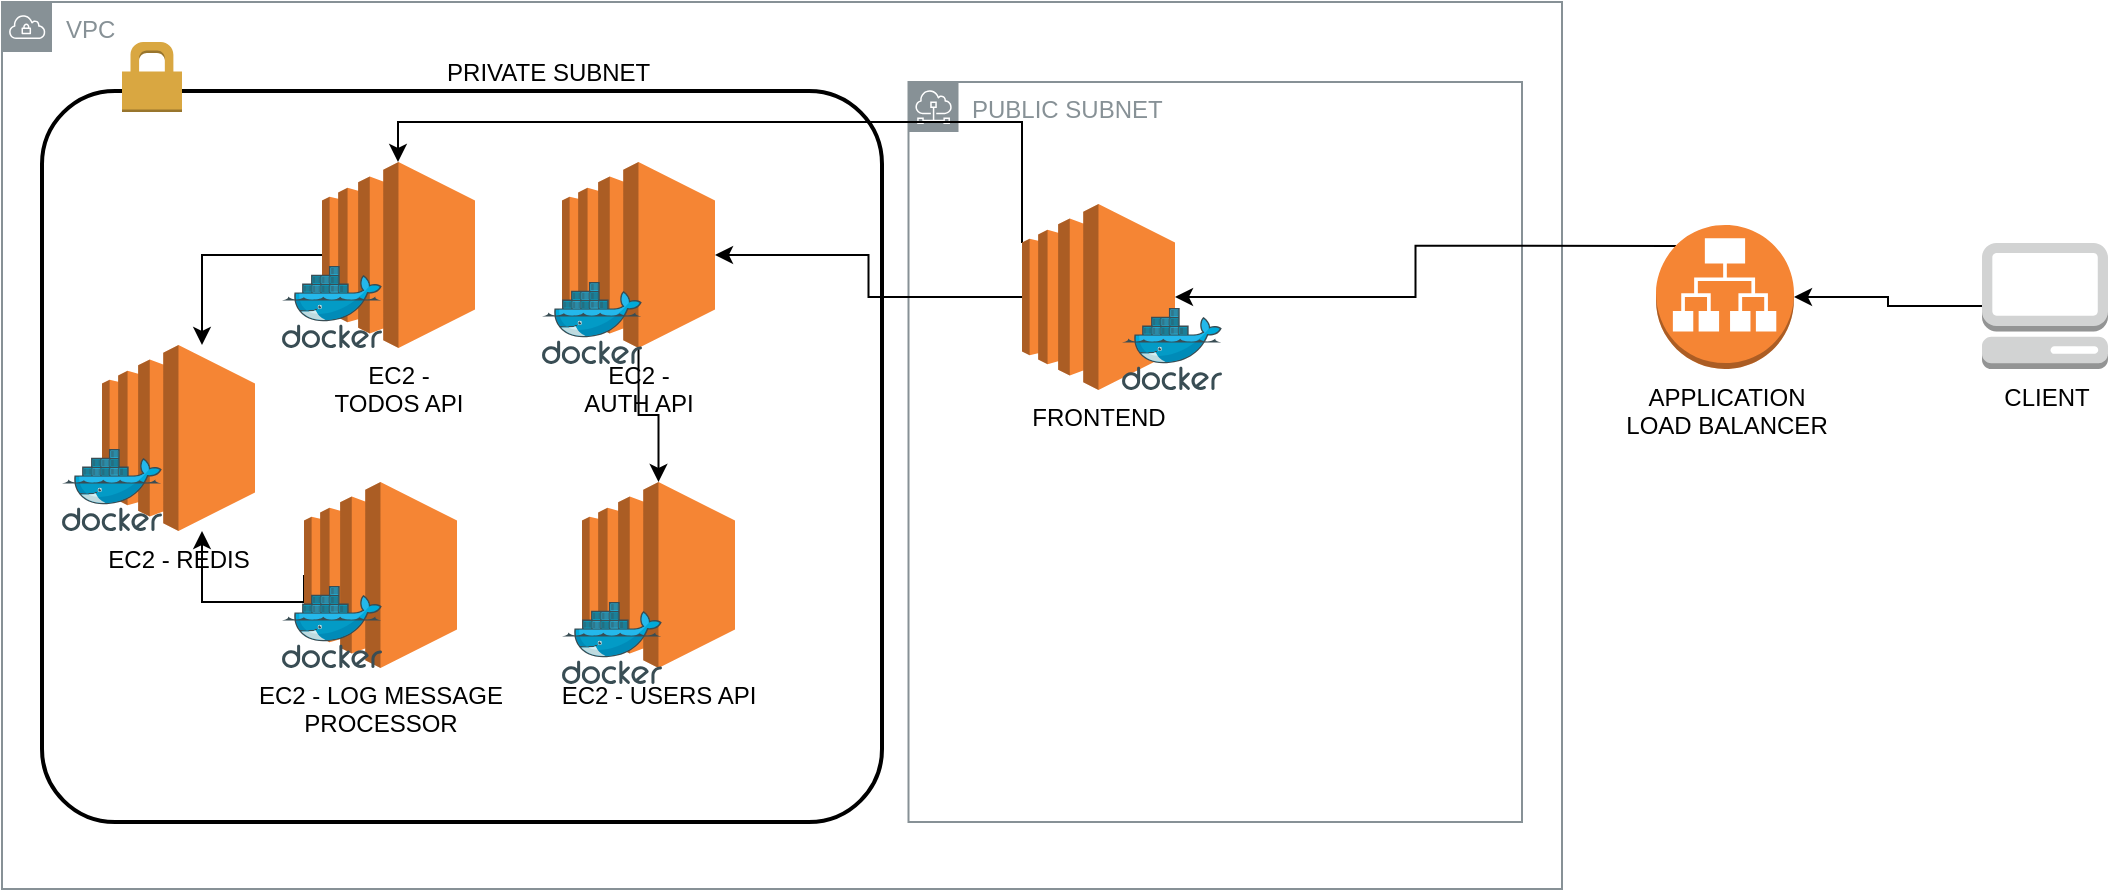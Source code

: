 <mxfile version="22.0.8" type="github">
  <diagram name="Página-1" id="AftUQH_up_cjFDJQuSMF">
    <mxGraphModel dx="1310" dy="1907" grid="1" gridSize="10" guides="1" tooltips="1" connect="1" arrows="1" fold="1" page="1" pageScale="1" pageWidth="827" pageHeight="1169" math="0" shadow="0">
      <root>
        <mxCell id="0" />
        <mxCell id="1" parent="0" />
        <mxCell id="OqMOeJEcPIehA_jsQs9D-3" value="VPC" style="sketch=0;outlineConnect=0;gradientColor=none;html=1;whiteSpace=wrap;fontSize=12;fontStyle=0;shape=mxgraph.aws4.group;grIcon=mxgraph.aws4.group_vpc;strokeColor=#879196;fillColor=none;verticalAlign=top;align=left;spacingLeft=30;fontColor=#879196;dashed=0;" vertex="1" parent="1">
          <mxGeometry y="-40" width="780" height="443.5" as="geometry" />
        </mxCell>
        <mxCell id="OqMOeJEcPIehA_jsQs9D-11" value="                          PRIVATE SUBNET" style="rounded=1;arcSize=10;dashed=0;fillColor=none;gradientColor=none;strokeWidth=2;labelPosition=center;verticalLabelPosition=top;align=center;verticalAlign=bottom;" vertex="1" parent="1">
          <mxGeometry x="20" y="4.5" width="420" height="365.5" as="geometry" />
        </mxCell>
        <mxCell id="OqMOeJEcPIehA_jsQs9D-10" value="PUBLIC SUBNET&lt;br&gt;" style="sketch=0;outlineConnect=0;gradientColor=none;html=1;whiteSpace=wrap;fontSize=12;fontStyle=0;shape=mxgraph.aws4.group;grIcon=mxgraph.aws4.group_subnet;strokeColor=#879196;fillColor=none;verticalAlign=top;align=left;spacingLeft=30;fontColor=#879196;dashed=0;" vertex="1" parent="1">
          <mxGeometry x="453.25" width="306.75" height="370" as="geometry" />
        </mxCell>
        <mxCell id="OqMOeJEcPIehA_jsQs9D-29" style="edgeStyle=orthogonalEdgeStyle;rounded=0;orthogonalLoop=1;jettySize=auto;html=1;exitX=0;exitY=0.5;exitDx=0;exitDy=0;exitPerimeter=0;" edge="1" parent="1" source="OqMOeJEcPIehA_jsQs9D-1" target="OqMOeJEcPIehA_jsQs9D-27">
          <mxGeometry relative="1" as="geometry">
            <Array as="points">
              <mxPoint x="100" y="87" />
            </Array>
          </mxGeometry>
        </mxCell>
        <mxCell id="OqMOeJEcPIehA_jsQs9D-1" value="EC2 -&lt;br&gt;TODOS API" style="outlineConnect=0;dashed=0;verticalLabelPosition=bottom;verticalAlign=top;align=center;html=1;shape=mxgraph.aws3.ec2;fillColor=#F58534;gradientColor=none;" vertex="1" parent="1">
          <mxGeometry x="160" y="40" width="76.5" height="93" as="geometry" />
        </mxCell>
        <mxCell id="OqMOeJEcPIehA_jsQs9D-22" style="edgeStyle=orthogonalEdgeStyle;rounded=0;orthogonalLoop=1;jettySize=auto;html=1;exitX=0;exitY=0.5;exitDx=0;exitDy=0;exitPerimeter=0;" edge="1" parent="1" source="OqMOeJEcPIehA_jsQs9D-2" target="OqMOeJEcPIehA_jsQs9D-6">
          <mxGeometry relative="1" as="geometry">
            <Array as="points" />
          </mxGeometry>
        </mxCell>
        <mxCell id="OqMOeJEcPIehA_jsQs9D-23" style="edgeStyle=orthogonalEdgeStyle;rounded=0;orthogonalLoop=1;jettySize=auto;html=1;exitX=0;exitY=0.21;exitDx=0;exitDy=0;exitPerimeter=0;" edge="1" parent="1" source="OqMOeJEcPIehA_jsQs9D-2" target="OqMOeJEcPIehA_jsQs9D-1">
          <mxGeometry relative="1" as="geometry">
            <Array as="points">
              <mxPoint x="510" y="20" />
              <mxPoint x="198" y="20" />
            </Array>
          </mxGeometry>
        </mxCell>
        <mxCell id="OqMOeJEcPIehA_jsQs9D-2" value="FRONTEND" style="outlineConnect=0;dashed=0;verticalLabelPosition=bottom;verticalAlign=top;align=center;html=1;shape=mxgraph.aws3.ec2;fillColor=#F58534;gradientColor=none;" vertex="1" parent="1">
          <mxGeometry x="510" y="61" width="76.5" height="93" as="geometry" />
        </mxCell>
        <mxCell id="OqMOeJEcPIehA_jsQs9D-31" style="edgeStyle=orthogonalEdgeStyle;rounded=0;orthogonalLoop=1;jettySize=auto;html=1;exitX=0;exitY=0.5;exitDx=0;exitDy=0;exitPerimeter=0;" edge="1" parent="1" source="OqMOeJEcPIehA_jsQs9D-4" target="OqMOeJEcPIehA_jsQs9D-27">
          <mxGeometry relative="1" as="geometry">
            <Array as="points">
              <mxPoint x="151" y="260" />
              <mxPoint x="100" y="260" />
              <mxPoint x="100" y="180" />
            </Array>
          </mxGeometry>
        </mxCell>
        <mxCell id="OqMOeJEcPIehA_jsQs9D-4" value="EC2 - LOG MESSAGE&lt;br&gt;PROCESSOR" style="outlineConnect=0;dashed=0;verticalLabelPosition=bottom;verticalAlign=top;align=center;html=1;shape=mxgraph.aws3.ec2;fillColor=#F58534;gradientColor=none;" vertex="1" parent="1">
          <mxGeometry x="151" y="200" width="76.5" height="93" as="geometry" />
        </mxCell>
        <mxCell id="OqMOeJEcPIehA_jsQs9D-5" value="EC2 - USERS API" style="outlineConnect=0;dashed=0;verticalLabelPosition=bottom;verticalAlign=top;align=center;html=1;shape=mxgraph.aws3.ec2;fillColor=#F58534;gradientColor=none;" vertex="1" parent="1">
          <mxGeometry x="290" y="200" width="76.5" height="93" as="geometry" />
        </mxCell>
        <mxCell id="OqMOeJEcPIehA_jsQs9D-24" style="edgeStyle=orthogonalEdgeStyle;rounded=0;orthogonalLoop=1;jettySize=auto;html=1;exitX=0.5;exitY=1;exitDx=0;exitDy=0;exitPerimeter=0;" edge="1" parent="1" source="OqMOeJEcPIehA_jsQs9D-6" target="OqMOeJEcPIehA_jsQs9D-5">
          <mxGeometry relative="1" as="geometry" />
        </mxCell>
        <mxCell id="OqMOeJEcPIehA_jsQs9D-6" value="EC2 -&lt;br&gt;AUTH API" style="outlineConnect=0;dashed=0;verticalLabelPosition=bottom;verticalAlign=top;align=center;html=1;shape=mxgraph.aws3.ec2;fillColor=#F58534;gradientColor=none;" vertex="1" parent="1">
          <mxGeometry x="280" y="40" width="76.5" height="93" as="geometry" />
        </mxCell>
        <mxCell id="OqMOeJEcPIehA_jsQs9D-32" style="edgeStyle=orthogonalEdgeStyle;rounded=0;orthogonalLoop=1;jettySize=auto;html=1;exitX=0;exitY=0.5;exitDx=0;exitDy=0;exitPerimeter=0;entryX=1;entryY=0.5;entryDx=0;entryDy=0;entryPerimeter=0;" edge="1" parent="1" source="OqMOeJEcPIehA_jsQs9D-9" target="OqMOeJEcPIehA_jsQs9D-34">
          <mxGeometry relative="1" as="geometry">
            <mxPoint x="719" y="156.077" as="targetPoint" />
          </mxGeometry>
        </mxCell>
        <mxCell id="OqMOeJEcPIehA_jsQs9D-9" value="CLIENT" style="outlineConnect=0;dashed=0;verticalLabelPosition=bottom;verticalAlign=top;align=center;html=1;shape=mxgraph.aws3.management_console;fillColor=#D2D3D3;gradientColor=none;" vertex="1" parent="1">
          <mxGeometry x="990" y="80.5" width="63" height="63" as="geometry" />
        </mxCell>
        <mxCell id="OqMOeJEcPIehA_jsQs9D-12" value="" style="dashed=0;html=1;shape=mxgraph.aws3.permissions;fillColor=#D9A741;gradientColor=none;dashed=0;" vertex="1" parent="1">
          <mxGeometry x="60" y="-20" width="30" height="35" as="geometry" />
        </mxCell>
        <mxCell id="OqMOeJEcPIehA_jsQs9D-16" value="" style="image;sketch=0;aspect=fixed;html=1;points=[];align=center;fontSize=12;image=img/lib/mscae/Docker.svg;" vertex="1" parent="1">
          <mxGeometry x="140" y="92" width="50" height="41" as="geometry" />
        </mxCell>
        <mxCell id="OqMOeJEcPIehA_jsQs9D-18" value="" style="image;sketch=0;aspect=fixed;html=1;points=[];align=center;fontSize=12;image=img/lib/mscae/Docker.svg;" vertex="1" parent="1">
          <mxGeometry x="270" y="100" width="50" height="41" as="geometry" />
        </mxCell>
        <mxCell id="OqMOeJEcPIehA_jsQs9D-19" value="" style="image;sketch=0;aspect=fixed;html=1;points=[];align=center;fontSize=12;image=img/lib/mscae/Docker.svg;" vertex="1" parent="1">
          <mxGeometry x="140" y="252" width="50" height="41" as="geometry" />
        </mxCell>
        <mxCell id="OqMOeJEcPIehA_jsQs9D-20" value="" style="image;sketch=0;aspect=fixed;html=1;points=[];align=center;fontSize=12;image=img/lib/mscae/Docker.svg;" vertex="1" parent="1">
          <mxGeometry x="280" y="260" width="50" height="41" as="geometry" />
        </mxCell>
        <mxCell id="OqMOeJEcPIehA_jsQs9D-21" value="" style="image;sketch=0;aspect=fixed;html=1;points=[];align=center;fontSize=12;image=img/lib/mscae/Docker.svg;" vertex="1" parent="1">
          <mxGeometry x="560" y="113" width="50" height="41" as="geometry" />
        </mxCell>
        <mxCell id="OqMOeJEcPIehA_jsQs9D-27" value="EC2 - REDIS" style="outlineConnect=0;dashed=0;verticalLabelPosition=bottom;verticalAlign=top;align=center;html=1;shape=mxgraph.aws3.ec2;fillColor=#F58534;gradientColor=none;" vertex="1" parent="1">
          <mxGeometry x="50" y="131.5" width="76.5" height="93" as="geometry" />
        </mxCell>
        <mxCell id="OqMOeJEcPIehA_jsQs9D-28" value="" style="image;sketch=0;aspect=fixed;html=1;points=[];align=center;fontSize=12;image=img/lib/mscae/Docker.svg;" vertex="1" parent="1">
          <mxGeometry x="30" y="183.5" width="50" height="41" as="geometry" />
        </mxCell>
        <mxCell id="OqMOeJEcPIehA_jsQs9D-35" style="edgeStyle=orthogonalEdgeStyle;rounded=0;orthogonalLoop=1;jettySize=auto;html=1;exitX=0.145;exitY=0.145;exitDx=0;exitDy=0;exitPerimeter=0;" edge="1" parent="1" source="OqMOeJEcPIehA_jsQs9D-34" target="OqMOeJEcPIehA_jsQs9D-2">
          <mxGeometry relative="1" as="geometry" />
        </mxCell>
        <mxCell id="OqMOeJEcPIehA_jsQs9D-34" value="APPLICATION&lt;br&gt;LOAD BALANCER" style="outlineConnect=0;dashed=0;verticalLabelPosition=bottom;verticalAlign=top;align=center;html=1;shape=mxgraph.aws3.application_load_balancer;fillColor=#F58534;gradientColor=none;" vertex="1" parent="1">
          <mxGeometry x="827" y="71.5" width="69" height="72" as="geometry" />
        </mxCell>
      </root>
    </mxGraphModel>
  </diagram>
</mxfile>
